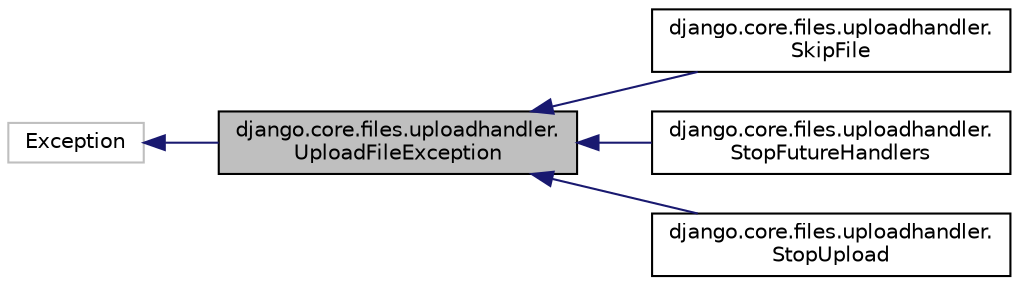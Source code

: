 digraph "django.core.files.uploadhandler.UploadFileException"
{
 // LATEX_PDF_SIZE
  edge [fontname="Helvetica",fontsize="10",labelfontname="Helvetica",labelfontsize="10"];
  node [fontname="Helvetica",fontsize="10",shape=record];
  rankdir="LR";
  Node1 [label="django.core.files.uploadhandler.\lUploadFileException",height=0.2,width=0.4,color="black", fillcolor="grey75", style="filled", fontcolor="black",tooltip=" "];
  Node2 -> Node1 [dir="back",color="midnightblue",fontsize="10",style="solid",fontname="Helvetica"];
  Node2 [label="Exception",height=0.2,width=0.4,color="grey75", fillcolor="white", style="filled",tooltip=" "];
  Node1 -> Node3 [dir="back",color="midnightblue",fontsize="10",style="solid",fontname="Helvetica"];
  Node3 [label="django.core.files.uploadhandler.\lSkipFile",height=0.2,width=0.4,color="black", fillcolor="white", style="filled",URL="$dd/da9/classdjango_1_1core_1_1files_1_1uploadhandler_1_1_skip_file.html",tooltip=" "];
  Node1 -> Node4 [dir="back",color="midnightblue",fontsize="10",style="solid",fontname="Helvetica"];
  Node4 [label="django.core.files.uploadhandler.\lStopFutureHandlers",height=0.2,width=0.4,color="black", fillcolor="white", style="filled",URL="$d6/db7/classdjango_1_1core_1_1files_1_1uploadhandler_1_1_stop_future_handlers.html",tooltip=" "];
  Node1 -> Node5 [dir="back",color="midnightblue",fontsize="10",style="solid",fontname="Helvetica"];
  Node5 [label="django.core.files.uploadhandler.\lStopUpload",height=0.2,width=0.4,color="black", fillcolor="white", style="filled",URL="$dd/d60/classdjango_1_1core_1_1files_1_1uploadhandler_1_1_stop_upload.html",tooltip=" "];
}
